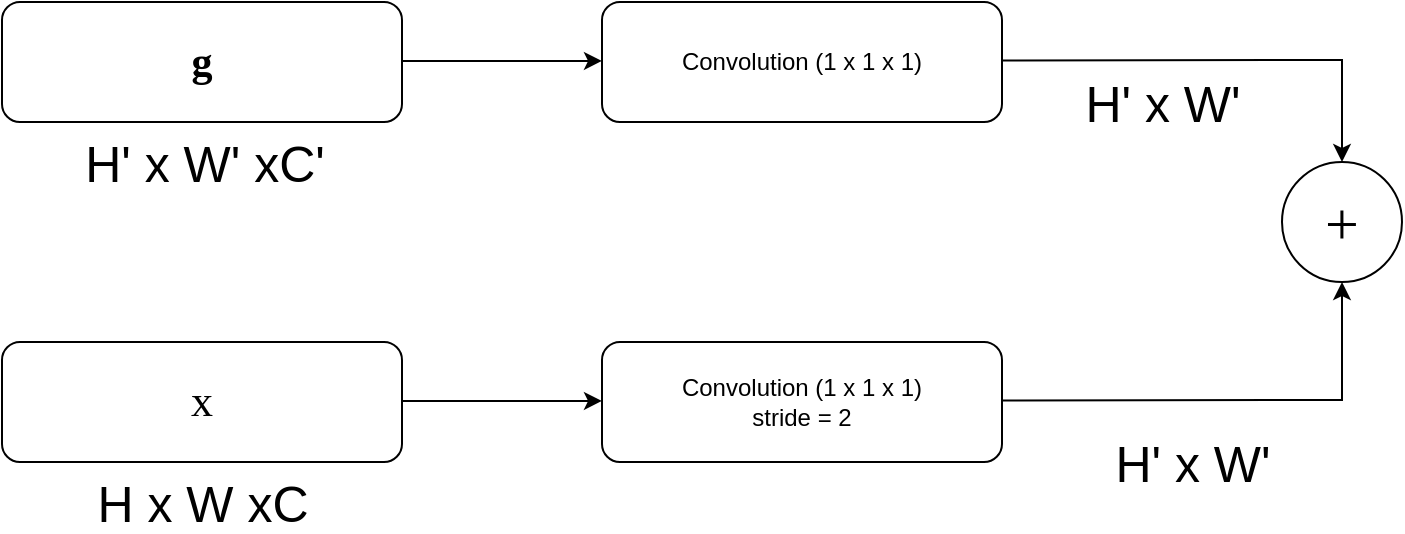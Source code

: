<mxfile version="17.4.6" type="github">
  <diagram id="CqW1smgIqXww54nbXXxI" name="Page-1">
    <mxGraphModel dx="1137" dy="731" grid="1" gridSize="10" guides="1" tooltips="1" connect="1" arrows="1" fold="1" page="1" pageScale="1" pageWidth="150000" pageHeight="150000" math="0" shadow="0">
      <root>
        <mxCell id="0" />
        <mxCell id="1" parent="0" />
        <mxCell id="jkSVbtbrG6FYc9xtPOcI-1" value="&lt;font style=&quot;font-size: 21px&quot; face=&quot;Comic Sans MS&quot;&gt;&lt;b&gt;g&lt;/b&gt;&lt;/font&gt;" style="rounded=1;whiteSpace=wrap;html=1;" vertex="1" parent="1">
          <mxGeometry x="100" y="60" width="200" height="60" as="geometry" />
        </mxCell>
        <mxCell id="jkSVbtbrG6FYc9xtPOcI-2" value="&lt;font style=&quot;font-size: 22px&quot; face=&quot;Comic Sans MS&quot;&gt;x&lt;/font&gt;" style="rounded=1;whiteSpace=wrap;html=1;" vertex="1" parent="1">
          <mxGeometry x="100" y="230" width="200" height="60" as="geometry" />
        </mxCell>
        <mxCell id="jkSVbtbrG6FYc9xtPOcI-3" value="&lt;font style=&quot;font-size: 25px&quot;&gt;H&#39; x W&#39; xC&#39;&lt;br&gt;&lt;/font&gt;" style="text;html=1;align=center;verticalAlign=middle;resizable=0;points=[];autosize=1;strokeColor=none;fillColor=none;" vertex="1" parent="1">
          <mxGeometry x="131" y="130" width="140" height="20" as="geometry" />
        </mxCell>
        <mxCell id="jkSVbtbrG6FYc9xtPOcI-5" value="&lt;font style=&quot;font-size: 25px&quot;&gt;H x W xC&lt;br&gt;&lt;/font&gt;" style="text;html=1;align=center;verticalAlign=middle;resizable=0;points=[];autosize=1;strokeColor=none;fillColor=none;" vertex="1" parent="1">
          <mxGeometry x="140" y="300" width="120" height="20" as="geometry" />
        </mxCell>
        <mxCell id="jkSVbtbrG6FYc9xtPOcI-6" value="" style="endArrow=classic;html=1;rounded=0;fontFamily=Comic Sans MS;fontSize=22;" edge="1" parent="1">
          <mxGeometry width="50" height="50" relative="1" as="geometry">
            <mxPoint x="300" y="259.47" as="sourcePoint" />
            <mxPoint x="400" y="259.47" as="targetPoint" />
          </mxGeometry>
        </mxCell>
        <mxCell id="jkSVbtbrG6FYc9xtPOcI-7" value="" style="endArrow=classic;html=1;rounded=0;fontFamily=Comic Sans MS;fontSize=22;" edge="1" parent="1">
          <mxGeometry width="50" height="50" relative="1" as="geometry">
            <mxPoint x="300" y="89.47" as="sourcePoint" />
            <mxPoint x="400" y="89.47" as="targetPoint" />
          </mxGeometry>
        </mxCell>
        <mxCell id="jkSVbtbrG6FYc9xtPOcI-8" value="Convolution (1 x 1 x 1)" style="rounded=1;whiteSpace=wrap;html=1;" vertex="1" parent="1">
          <mxGeometry x="400" y="60" width="200" height="60" as="geometry" />
        </mxCell>
        <mxCell id="jkSVbtbrG6FYc9xtPOcI-9" value="&lt;div&gt;Convolution (1 x 1 x 1)&lt;/div&gt;&lt;div&gt;stride = 2&lt;br&gt;&lt;/div&gt;" style="rounded=1;whiteSpace=wrap;html=1;" vertex="1" parent="1">
          <mxGeometry x="400" y="230" width="200" height="60" as="geometry" />
        </mxCell>
        <mxCell id="jkSVbtbrG6FYc9xtPOcI-11" value="" style="endArrow=classic;html=1;rounded=0;fontFamily=Comic Sans MS;fontSize=22;entryX=0.5;entryY=0;entryDx=0;entryDy=0;" edge="1" parent="1" target="jkSVbtbrG6FYc9xtPOcI-16">
          <mxGeometry width="50" height="50" relative="1" as="geometry">
            <mxPoint x="600.0" y="89.23" as="sourcePoint" />
            <mxPoint x="770" y="89" as="targetPoint" />
            <Array as="points">
              <mxPoint x="770" y="89" />
            </Array>
          </mxGeometry>
        </mxCell>
        <mxCell id="jkSVbtbrG6FYc9xtPOcI-12" value="" style="endArrow=classic;html=1;rounded=0;fontFamily=Comic Sans MS;fontSize=22;entryX=0.5;entryY=1;entryDx=0;entryDy=0;" edge="1" parent="1" target="jkSVbtbrG6FYc9xtPOcI-16">
          <mxGeometry width="50" height="50" relative="1" as="geometry">
            <mxPoint x="600.0" y="259.23" as="sourcePoint" />
            <mxPoint x="700.0" y="259.23" as="targetPoint" />
            <Array as="points">
              <mxPoint x="770" y="259" />
            </Array>
          </mxGeometry>
        </mxCell>
        <mxCell id="jkSVbtbrG6FYc9xtPOcI-14" value="&lt;font style=&quot;font-size: 25px&quot;&gt;H&#39; x W&#39; &lt;br&gt;&lt;/font&gt;" style="text;html=1;align=center;verticalAlign=middle;resizable=0;points=[];autosize=1;strokeColor=none;fillColor=none;" vertex="1" parent="1">
          <mxGeometry x="635" y="100" width="90" height="20" as="geometry" />
        </mxCell>
        <mxCell id="jkSVbtbrG6FYc9xtPOcI-15" value="&lt;font style=&quot;font-size: 25px&quot;&gt;H&#39; x W&#39;&lt;br&gt;&lt;/font&gt;" style="text;html=1;align=center;verticalAlign=middle;resizable=0;points=[];autosize=1;strokeColor=none;fillColor=none;" vertex="1" parent="1">
          <mxGeometry x="650" y="280" width="90" height="20" as="geometry" />
        </mxCell>
        <mxCell id="jkSVbtbrG6FYc9xtPOcI-16" value="&lt;font style=&quot;font-size: 30px&quot;&gt;+&lt;/font&gt;" style="ellipse;whiteSpace=wrap;html=1;aspect=fixed;fontFamily=Comic Sans MS;fontSize=22;" vertex="1" parent="1">
          <mxGeometry x="740" y="140" width="60" height="60" as="geometry" />
        </mxCell>
      </root>
    </mxGraphModel>
  </diagram>
</mxfile>
